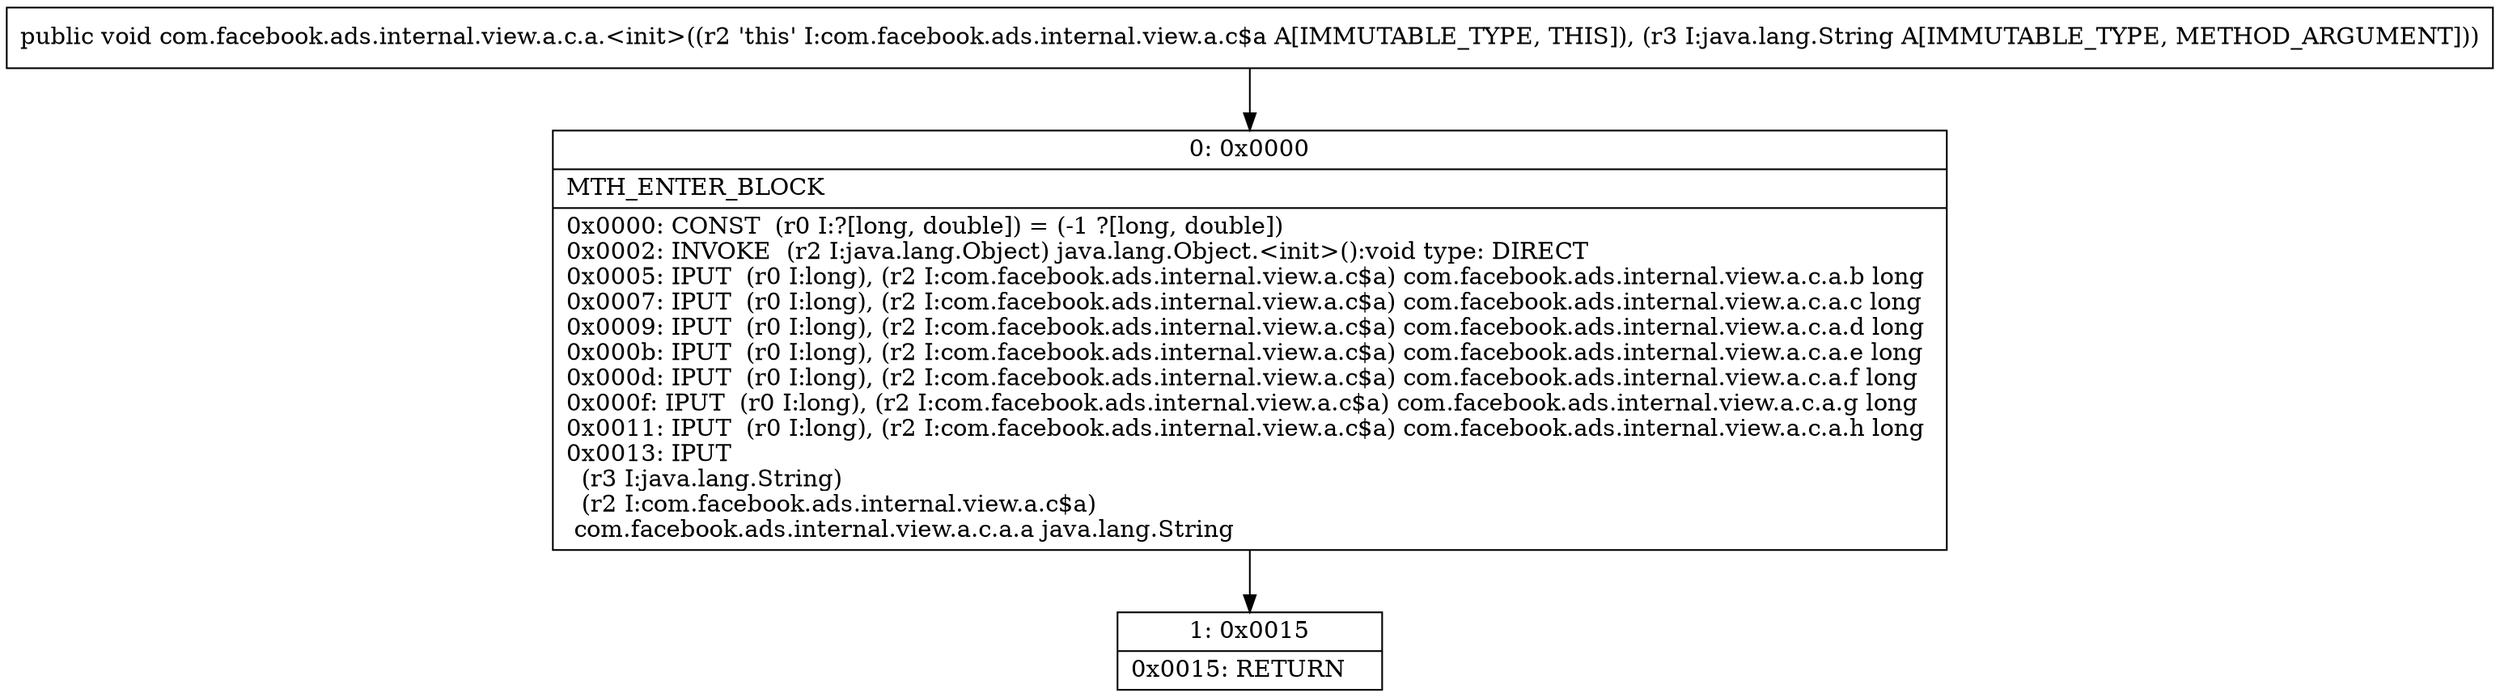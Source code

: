 digraph "CFG forcom.facebook.ads.internal.view.a.c.a.\<init\>(Ljava\/lang\/String;)V" {
Node_0 [shape=record,label="{0\:\ 0x0000|MTH_ENTER_BLOCK\l|0x0000: CONST  (r0 I:?[long, double]) = (\-1 ?[long, double]) \l0x0002: INVOKE  (r2 I:java.lang.Object) java.lang.Object.\<init\>():void type: DIRECT \l0x0005: IPUT  (r0 I:long), (r2 I:com.facebook.ads.internal.view.a.c$a) com.facebook.ads.internal.view.a.c.a.b long \l0x0007: IPUT  (r0 I:long), (r2 I:com.facebook.ads.internal.view.a.c$a) com.facebook.ads.internal.view.a.c.a.c long \l0x0009: IPUT  (r0 I:long), (r2 I:com.facebook.ads.internal.view.a.c$a) com.facebook.ads.internal.view.a.c.a.d long \l0x000b: IPUT  (r0 I:long), (r2 I:com.facebook.ads.internal.view.a.c$a) com.facebook.ads.internal.view.a.c.a.e long \l0x000d: IPUT  (r0 I:long), (r2 I:com.facebook.ads.internal.view.a.c$a) com.facebook.ads.internal.view.a.c.a.f long \l0x000f: IPUT  (r0 I:long), (r2 I:com.facebook.ads.internal.view.a.c$a) com.facebook.ads.internal.view.a.c.a.g long \l0x0011: IPUT  (r0 I:long), (r2 I:com.facebook.ads.internal.view.a.c$a) com.facebook.ads.internal.view.a.c.a.h long \l0x0013: IPUT  \l  (r3 I:java.lang.String)\l  (r2 I:com.facebook.ads.internal.view.a.c$a)\l com.facebook.ads.internal.view.a.c.a.a java.lang.String \l}"];
Node_1 [shape=record,label="{1\:\ 0x0015|0x0015: RETURN   \l}"];
MethodNode[shape=record,label="{public void com.facebook.ads.internal.view.a.c.a.\<init\>((r2 'this' I:com.facebook.ads.internal.view.a.c$a A[IMMUTABLE_TYPE, THIS]), (r3 I:java.lang.String A[IMMUTABLE_TYPE, METHOD_ARGUMENT])) }"];
MethodNode -> Node_0;
Node_0 -> Node_1;
}

